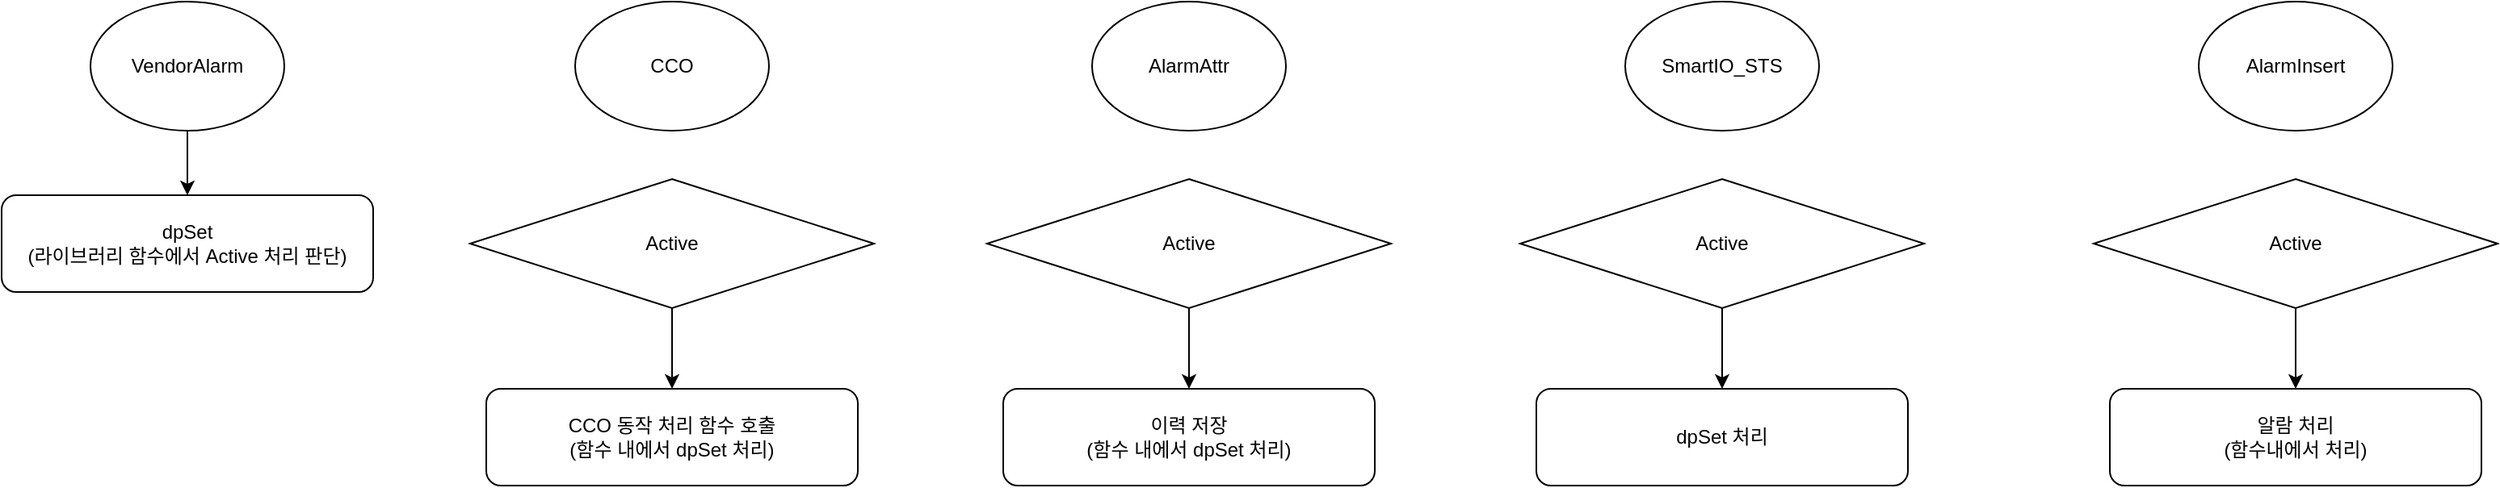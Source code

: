 <mxfile version="20.3.0" type="device"><diagram id="BdTCAZq-6-u4TpQeAPkp" name="페이지-1"><mxGraphModel dx="1673" dy="1008" grid="1" gridSize="10" guides="1" tooltips="1" connect="1" arrows="1" fold="1" page="1" pageScale="1" pageWidth="827" pageHeight="1169" math="0" shadow="0"><root><mxCell id="0"/><mxCell id="1" parent="0"/><mxCell id="X21M-DxDGq-KHzxjHvyT-2" value="dpSet&lt;br&gt;(라이브러리 함수에서 Active 처리 판단)" style="rounded=1;whiteSpace=wrap;html=1;" vertex="1" parent="1"><mxGeometry x="40" y="130" width="230" height="60" as="geometry"/></mxCell><mxCell id="X21M-DxDGq-KHzxjHvyT-7" style="edgeStyle=orthogonalEdgeStyle;rounded=0;orthogonalLoop=1;jettySize=auto;html=1;exitX=0.5;exitY=1;exitDx=0;exitDy=0;" edge="1" parent="1" source="X21M-DxDGq-KHzxjHvyT-6" target="X21M-DxDGq-KHzxjHvyT-2"><mxGeometry relative="1" as="geometry"/></mxCell><mxCell id="X21M-DxDGq-KHzxjHvyT-6" value="VendorAlarm" style="ellipse;whiteSpace=wrap;html=1;" vertex="1" parent="1"><mxGeometry x="95" y="10" width="120" height="80" as="geometry"/></mxCell><mxCell id="X21M-DxDGq-KHzxjHvyT-8" value="CCO 동작 처리 함수 호출&lt;br&gt;(함수 내에서 dpSet 처리)" style="rounded=1;whiteSpace=wrap;html=1;" vertex="1" parent="1"><mxGeometry x="340" y="250" width="230" height="60" as="geometry"/></mxCell><mxCell id="X21M-DxDGq-KHzxjHvyT-10" value="CCO" style="ellipse;whiteSpace=wrap;html=1;" vertex="1" parent="1"><mxGeometry x="395" y="10" width="120" height="80" as="geometry"/></mxCell><mxCell id="X21M-DxDGq-KHzxjHvyT-12" style="edgeStyle=orthogonalEdgeStyle;rounded=0;orthogonalLoop=1;jettySize=auto;html=1;exitX=0.5;exitY=1;exitDx=0;exitDy=0;" edge="1" parent="1" source="X21M-DxDGq-KHzxjHvyT-11" target="X21M-DxDGq-KHzxjHvyT-8"><mxGeometry relative="1" as="geometry"/></mxCell><mxCell id="X21M-DxDGq-KHzxjHvyT-11" value="Active" style="rhombus;whiteSpace=wrap;html=1;" vertex="1" parent="1"><mxGeometry x="330" y="120" width="250" height="80" as="geometry"/></mxCell><mxCell id="X21M-DxDGq-KHzxjHvyT-14" value="이력 저장&lt;br&gt;(함수 내에서 dpSet 처리)" style="rounded=1;whiteSpace=wrap;html=1;" vertex="1" parent="1"><mxGeometry x="660" y="250" width="230" height="60" as="geometry"/></mxCell><mxCell id="X21M-DxDGq-KHzxjHvyT-16" value="AlarmAttr" style="ellipse;whiteSpace=wrap;html=1;" vertex="1" parent="1"><mxGeometry x="715" y="10" width="120" height="80" as="geometry"/></mxCell><mxCell id="X21M-DxDGq-KHzxjHvyT-17" style="edgeStyle=orthogonalEdgeStyle;rounded=0;orthogonalLoop=1;jettySize=auto;html=1;exitX=0.5;exitY=1;exitDx=0;exitDy=0;" edge="1" parent="1" source="X21M-DxDGq-KHzxjHvyT-18" target="X21M-DxDGq-KHzxjHvyT-14"><mxGeometry relative="1" as="geometry"/></mxCell><mxCell id="X21M-DxDGq-KHzxjHvyT-18" value="Active" style="rhombus;whiteSpace=wrap;html=1;" vertex="1" parent="1"><mxGeometry x="650" y="120" width="250" height="80" as="geometry"/></mxCell><mxCell id="X21M-DxDGq-KHzxjHvyT-19" value="SmartIO_STS" style="ellipse;whiteSpace=wrap;html=1;" vertex="1" parent="1"><mxGeometry x="1045" y="10" width="120" height="80" as="geometry"/></mxCell><mxCell id="X21M-DxDGq-KHzxjHvyT-23" style="edgeStyle=orthogonalEdgeStyle;rounded=0;orthogonalLoop=1;jettySize=auto;html=1;exitX=0.5;exitY=1;exitDx=0;exitDy=0;entryX=0.5;entryY=0;entryDx=0;entryDy=0;" edge="1" parent="1" source="X21M-DxDGq-KHzxjHvyT-20" target="X21M-DxDGq-KHzxjHvyT-22"><mxGeometry relative="1" as="geometry"/></mxCell><mxCell id="X21M-DxDGq-KHzxjHvyT-20" value="Active" style="rhombus;whiteSpace=wrap;html=1;" vertex="1" parent="1"><mxGeometry x="980" y="120" width="250" height="80" as="geometry"/></mxCell><mxCell id="X21M-DxDGq-KHzxjHvyT-22" value="dpSet 처리" style="rounded=1;whiteSpace=wrap;html=1;" vertex="1" parent="1"><mxGeometry x="990" y="250" width="230" height="60" as="geometry"/></mxCell><mxCell id="X21M-DxDGq-KHzxjHvyT-26" value="AlarmInsert" style="ellipse;whiteSpace=wrap;html=1;" vertex="1" parent="1"><mxGeometry x="1400" y="10" width="120" height="80" as="geometry"/></mxCell><mxCell id="X21M-DxDGq-KHzxjHvyT-29" style="edgeStyle=orthogonalEdgeStyle;rounded=0;orthogonalLoop=1;jettySize=auto;html=1;exitX=0.5;exitY=1;exitDx=0;exitDy=0;" edge="1" parent="1" source="X21M-DxDGq-KHzxjHvyT-27" target="X21M-DxDGq-KHzxjHvyT-28"><mxGeometry relative="1" as="geometry"/></mxCell><mxCell id="X21M-DxDGq-KHzxjHvyT-27" value="Active" style="rhombus;whiteSpace=wrap;html=1;" vertex="1" parent="1"><mxGeometry x="1335" y="120" width="250" height="80" as="geometry"/></mxCell><mxCell id="X21M-DxDGq-KHzxjHvyT-28" value="알람 처리&lt;br&gt;(함수내에서 처리)" style="rounded=1;whiteSpace=wrap;html=1;" vertex="1" parent="1"><mxGeometry x="1345" y="250" width="230" height="60" as="geometry"/></mxCell></root></mxGraphModel></diagram></mxfile>